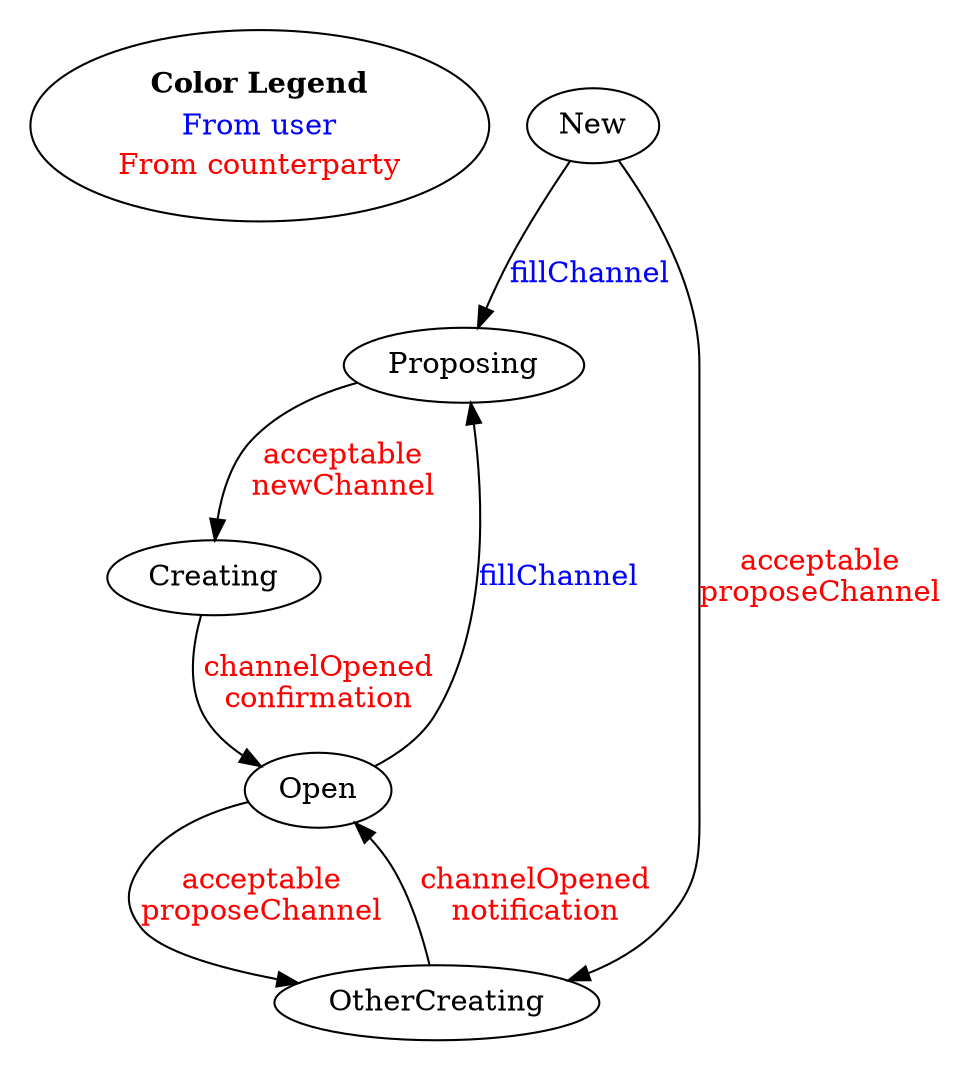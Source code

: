 // command to render: dot state_machine.dot -Tsvg -o state_machine.svg
digraph G {
    pad=0.2
    
    Legend [ label=<
        <table border="0" cellpadding="2" cellspacing="0" cellborder="0">
        <tr>
        <td colspan="4"><b>Color Legend</b></td>
        </tr>
        <tr>
        <td><font color="blue">From user</font></td>
        </tr>
        <tr>
        <td><font color="red">From counterparty</font></td>
        </tr>
        </table>
    >];

    
        New -> Proposing [ label="fillChannel", fontcolor="blue"];
        New -> OtherCreating [ label="acceptable\nproposeChannel", fontcolor="red" ];
        Proposing -> Creating [ label="acceptable\nnewChannel", fontcolor="red" ];
        OtherCreating -> Open [ label="channelOpened\nnotification", fontcolor="red" ];
        Creating -> Open [ label="channelOpened\nconfirmation", fontcolor="red" ];
        Open -> OtherCreating [ label="acceptable\nproposeChannel", fontcolor="red" ];
        Open -> Proposing [ label="fillChannel", fontcolor="blue" ];
}